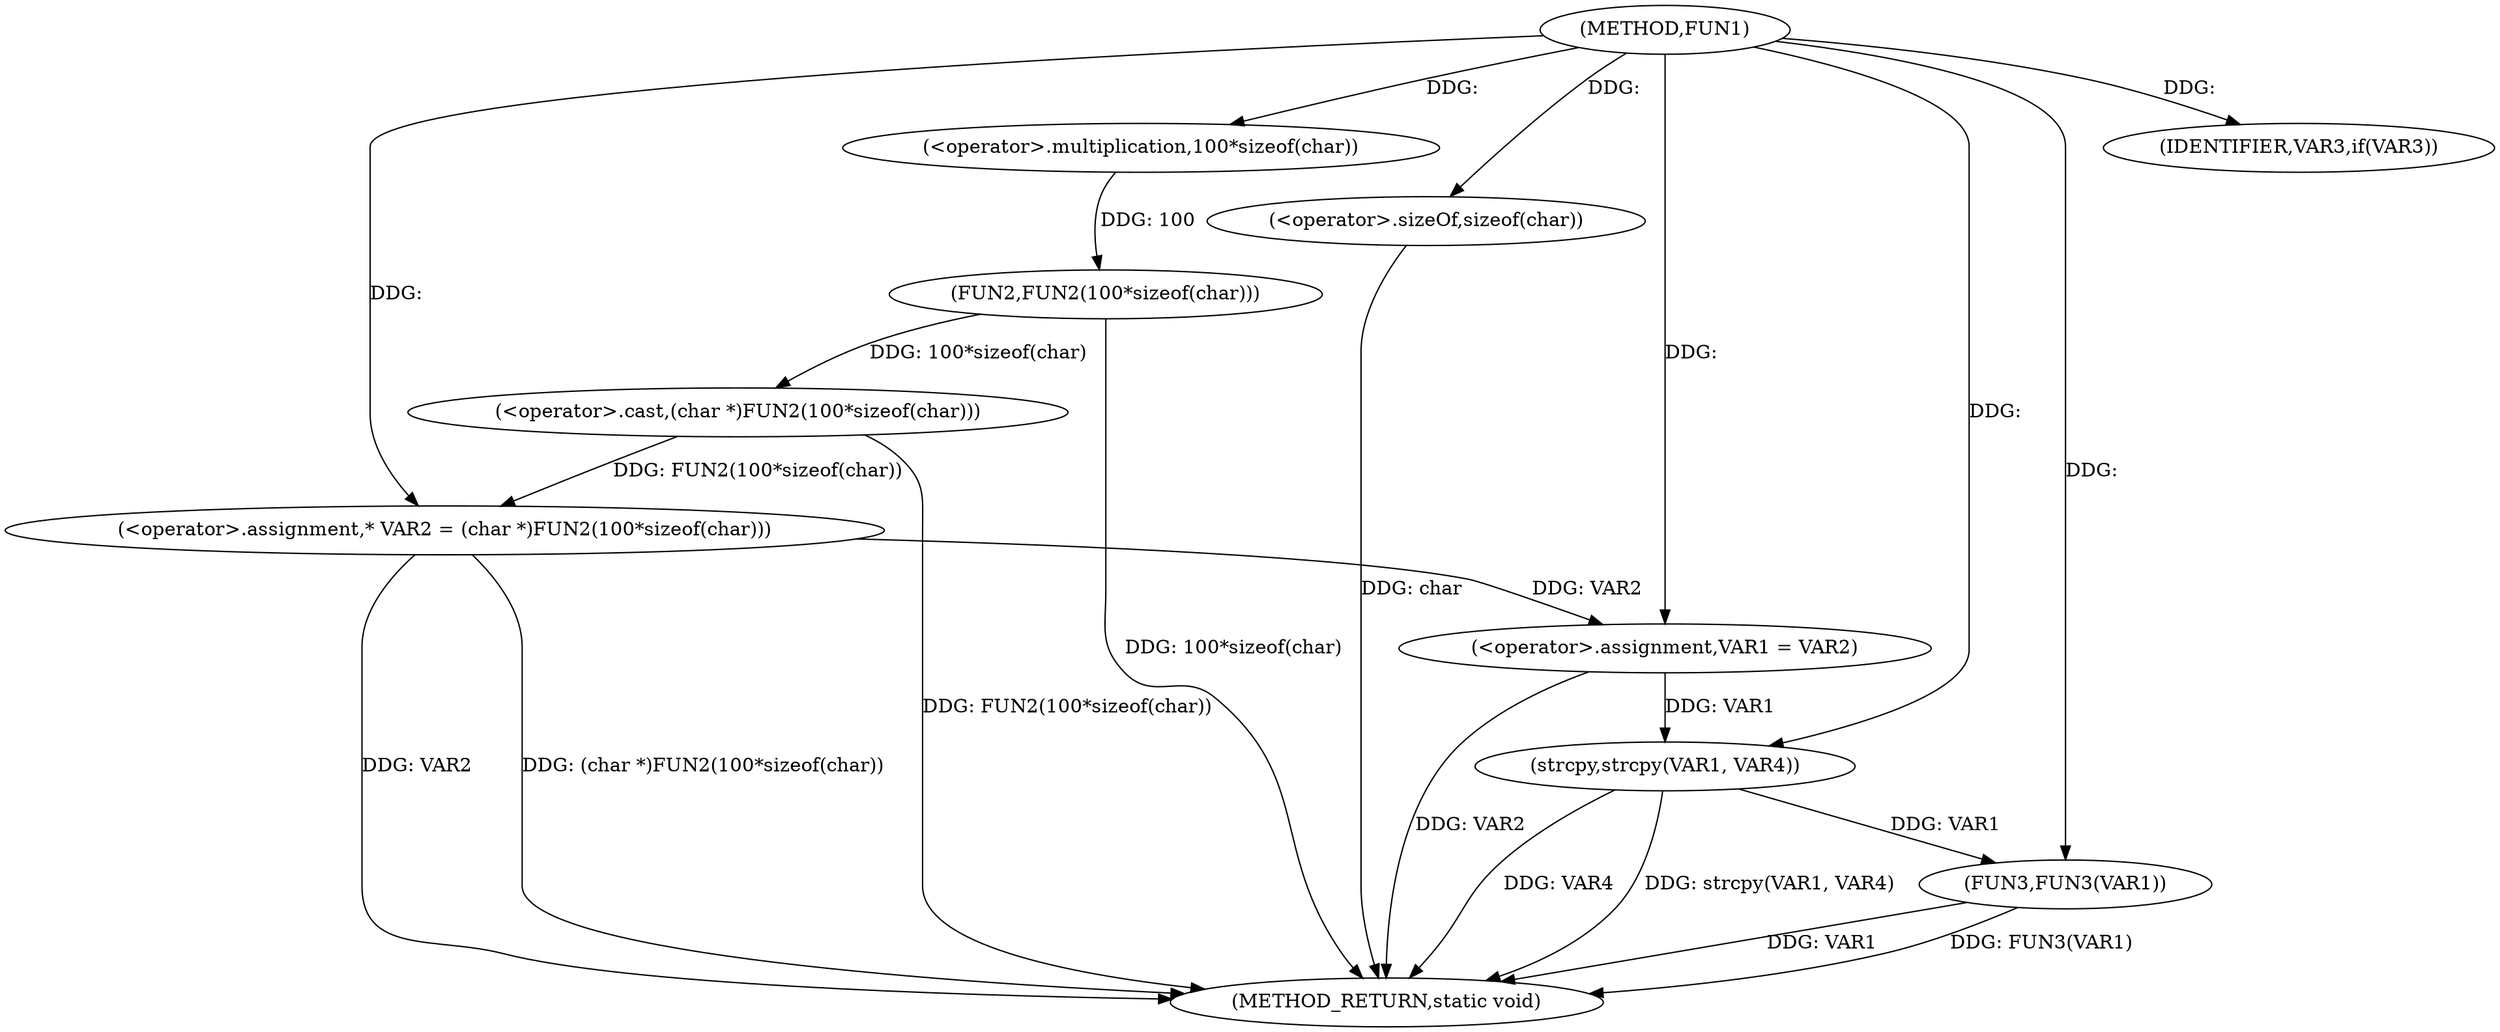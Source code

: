 digraph FUN1 {  
"1000100" [label = "(METHOD,FUN1)" ]
"1000126" [label = "(METHOD_RETURN,static void)" ]
"1000104" [label = "(<operator>.assignment,* VAR2 = (char *)FUN2(100*sizeof(char)))" ]
"1000106" [label = "(<operator>.cast,(char *)FUN2(100*sizeof(char)))" ]
"1000108" [label = "(FUN2,FUN2(100*sizeof(char)))" ]
"1000109" [label = "(<operator>.multiplication,100*sizeof(char))" ]
"1000111" [label = "(<operator>.sizeOf,sizeof(char))" ]
"1000114" [label = "(IDENTIFIER,VAR3,if(VAR3))" ]
"1000116" [label = "(<operator>.assignment,VAR1 = VAR2)" ]
"1000121" [label = "(strcpy,strcpy(VAR1, VAR4))" ]
"1000124" [label = "(FUN3,FUN3(VAR1))" ]
  "1000124" -> "1000126"  [ label = "DDG: VAR1"] 
  "1000106" -> "1000126"  [ label = "DDG: FUN2(100*sizeof(char))"] 
  "1000104" -> "1000126"  [ label = "DDG: VAR2"] 
  "1000121" -> "1000126"  [ label = "DDG: VAR4"] 
  "1000121" -> "1000126"  [ label = "DDG: strcpy(VAR1, VAR4)"] 
  "1000116" -> "1000126"  [ label = "DDG: VAR2"] 
  "1000111" -> "1000126"  [ label = "DDG: char"] 
  "1000124" -> "1000126"  [ label = "DDG: FUN3(VAR1)"] 
  "1000104" -> "1000126"  [ label = "DDG: (char *)FUN2(100*sizeof(char))"] 
  "1000108" -> "1000126"  [ label = "DDG: 100*sizeof(char)"] 
  "1000106" -> "1000104"  [ label = "DDG: FUN2(100*sizeof(char))"] 
  "1000100" -> "1000104"  [ label = "DDG: "] 
  "1000108" -> "1000106"  [ label = "DDG: 100*sizeof(char)"] 
  "1000109" -> "1000108"  [ label = "DDG: 100"] 
  "1000100" -> "1000109"  [ label = "DDG: "] 
  "1000100" -> "1000111"  [ label = "DDG: "] 
  "1000100" -> "1000114"  [ label = "DDG: "] 
  "1000104" -> "1000116"  [ label = "DDG: VAR2"] 
  "1000100" -> "1000116"  [ label = "DDG: "] 
  "1000116" -> "1000121"  [ label = "DDG: VAR1"] 
  "1000100" -> "1000121"  [ label = "DDG: "] 
  "1000121" -> "1000124"  [ label = "DDG: VAR1"] 
  "1000100" -> "1000124"  [ label = "DDG: "] 
}
